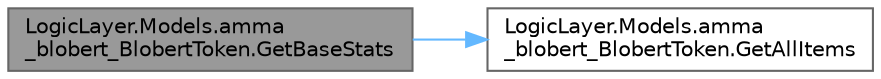digraph "LogicLayer.Models.amma_blobert_BlobertToken.GetBaseStats"
{
 // LATEX_PDF_SIZE
  bgcolor="transparent";
  edge [fontname=Helvetica,fontsize=10,labelfontname=Helvetica,labelfontsize=10];
  node [fontname=Helvetica,fontsize=10,shape=box,height=0.2,width=0.4];
  rankdir="LR";
  Node1 [id="Node000001",label="LogicLayer.Models.amma\l_blobert_BlobertToken.GetBaseStats",height=0.2,width=0.4,color="gray40", fillcolor="grey60", style="filled", fontcolor="black",tooltip="Retrieves the base stats of the Blobert."];
  Node1 -> Node2 [id="edge1_Node000001_Node000002",color="steelblue1",style="solid",tooltip=" "];
  Node2 [id="Node000002",label="LogicLayer.Models.amma\l_blobert_BlobertToken.GetAllItems",height=0.2,width=0.4,color="grey40", fillcolor="white", style="filled",URL="$class_logic_layer_1_1_models_1_1amma__blobert___blobert_token.html#a36096bd3cdfdf74a79bb1199b979a055",tooltip="Retrieves all items associated with the Blobert."];
}

